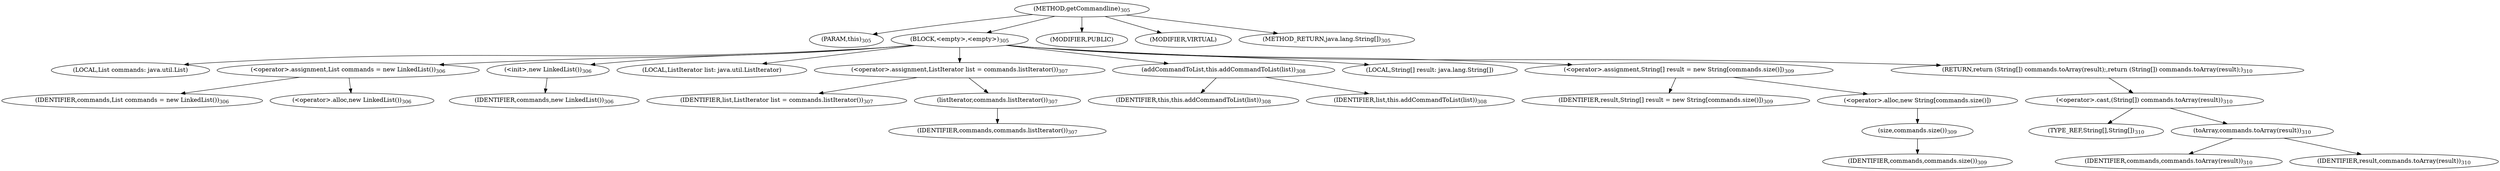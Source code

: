 digraph "getCommandline" {  
"472" [label = <(METHOD,getCommandline)<SUB>305</SUB>> ]
"47" [label = <(PARAM,this)<SUB>305</SUB>> ]
"473" [label = <(BLOCK,&lt;empty&gt;,&lt;empty&gt;)<SUB>305</SUB>> ]
"45" [label = <(LOCAL,List commands: java.util.List)> ]
"474" [label = <(&lt;operator&gt;.assignment,List commands = new LinkedList())<SUB>306</SUB>> ]
"475" [label = <(IDENTIFIER,commands,List commands = new LinkedList())<SUB>306</SUB>> ]
"476" [label = <(&lt;operator&gt;.alloc,new LinkedList())<SUB>306</SUB>> ]
"477" [label = <(&lt;init&gt;,new LinkedList())<SUB>306</SUB>> ]
"44" [label = <(IDENTIFIER,commands,new LinkedList())<SUB>306</SUB>> ]
"478" [label = <(LOCAL,ListIterator list: java.util.ListIterator)> ]
"479" [label = <(&lt;operator&gt;.assignment,ListIterator list = commands.listIterator())<SUB>307</SUB>> ]
"480" [label = <(IDENTIFIER,list,ListIterator list = commands.listIterator())<SUB>307</SUB>> ]
"481" [label = <(listIterator,commands.listIterator())<SUB>307</SUB>> ]
"482" [label = <(IDENTIFIER,commands,commands.listIterator())<SUB>307</SUB>> ]
"483" [label = <(addCommandToList,this.addCommandToList(list))<SUB>308</SUB>> ]
"46" [label = <(IDENTIFIER,this,this.addCommandToList(list))<SUB>308</SUB>> ]
"484" [label = <(IDENTIFIER,list,this.addCommandToList(list))<SUB>308</SUB>> ]
"485" [label = <(LOCAL,String[] result: java.lang.String[])> ]
"486" [label = <(&lt;operator&gt;.assignment,String[] result = new String[commands.size()])<SUB>309</SUB>> ]
"487" [label = <(IDENTIFIER,result,String[] result = new String[commands.size()])<SUB>309</SUB>> ]
"488" [label = <(&lt;operator&gt;.alloc,new String[commands.size()])> ]
"489" [label = <(size,commands.size())<SUB>309</SUB>> ]
"490" [label = <(IDENTIFIER,commands,commands.size())<SUB>309</SUB>> ]
"491" [label = <(RETURN,return (String[]) commands.toArray(result);,return (String[]) commands.toArray(result);)<SUB>310</SUB>> ]
"492" [label = <(&lt;operator&gt;.cast,(String[]) commands.toArray(result))<SUB>310</SUB>> ]
"493" [label = <(TYPE_REF,String[],String[])<SUB>310</SUB>> ]
"494" [label = <(toArray,commands.toArray(result))<SUB>310</SUB>> ]
"495" [label = <(IDENTIFIER,commands,commands.toArray(result))<SUB>310</SUB>> ]
"496" [label = <(IDENTIFIER,result,commands.toArray(result))<SUB>310</SUB>> ]
"497" [label = <(MODIFIER,PUBLIC)> ]
"498" [label = <(MODIFIER,VIRTUAL)> ]
"499" [label = <(METHOD_RETURN,java.lang.String[])<SUB>305</SUB>> ]
  "472" -> "47" 
  "472" -> "473" 
  "472" -> "497" 
  "472" -> "498" 
  "472" -> "499" 
  "473" -> "45" 
  "473" -> "474" 
  "473" -> "477" 
  "473" -> "478" 
  "473" -> "479" 
  "473" -> "483" 
  "473" -> "485" 
  "473" -> "486" 
  "473" -> "491" 
  "474" -> "475" 
  "474" -> "476" 
  "477" -> "44" 
  "479" -> "480" 
  "479" -> "481" 
  "481" -> "482" 
  "483" -> "46" 
  "483" -> "484" 
  "486" -> "487" 
  "486" -> "488" 
  "488" -> "489" 
  "489" -> "490" 
  "491" -> "492" 
  "492" -> "493" 
  "492" -> "494" 
  "494" -> "495" 
  "494" -> "496" 
}
